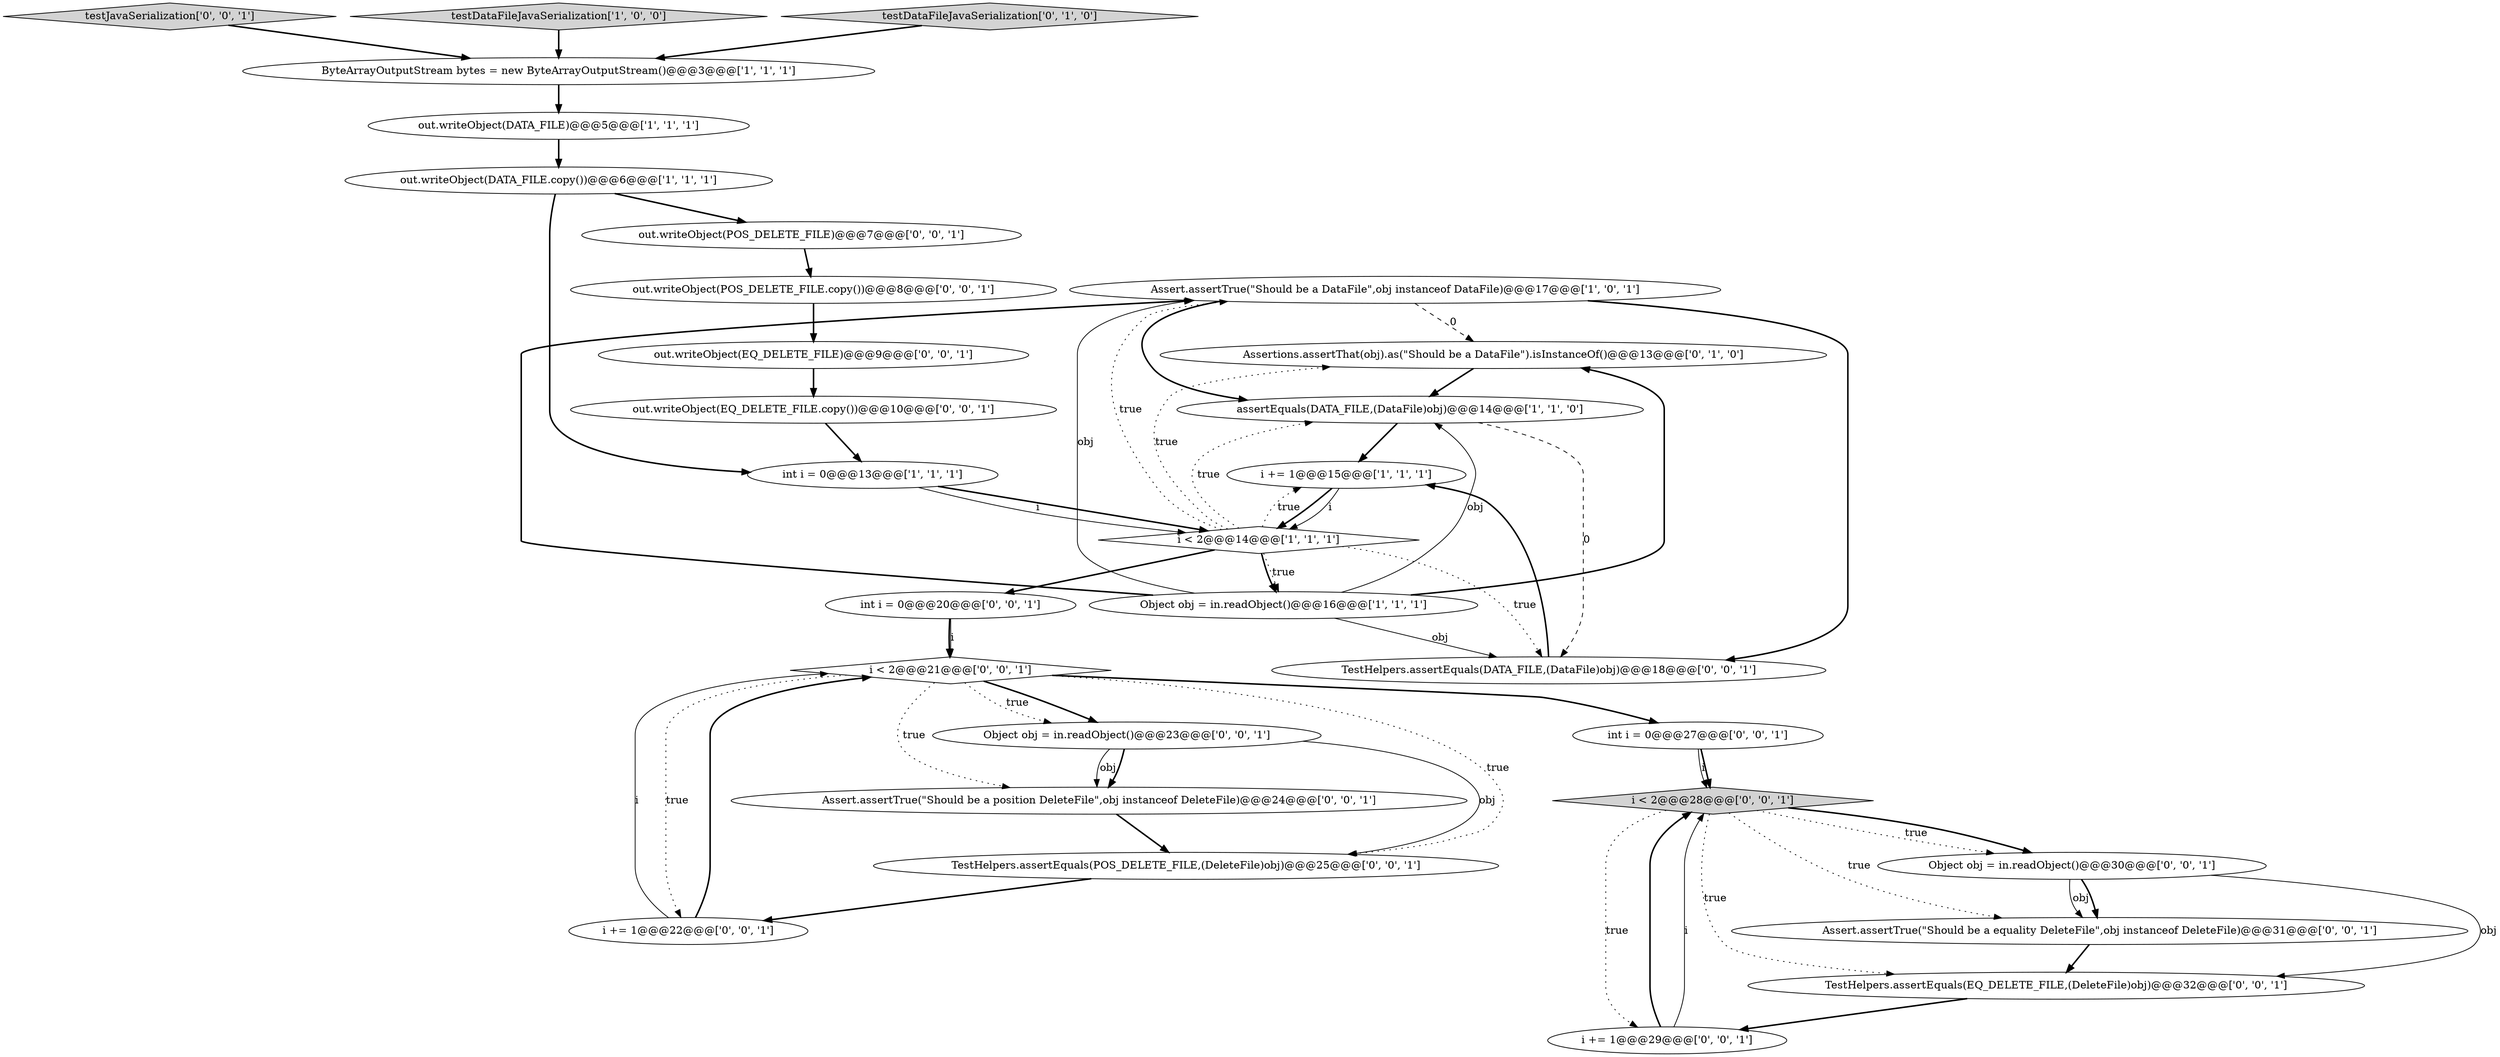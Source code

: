 digraph {
9 [style = filled, label = "Assert.assertTrue(\"Should be a DataFile\",obj instanceof DataFile)@@@17@@@['1', '0', '1']", fillcolor = white, shape = ellipse image = "AAA0AAABBB1BBB"];
20 [style = filled, label = "testJavaSerialization['0', '0', '1']", fillcolor = lightgray, shape = diamond image = "AAA0AAABBB3BBB"];
8 [style = filled, label = "i += 1@@@15@@@['1', '1', '1']", fillcolor = white, shape = ellipse image = "AAA0AAABBB1BBB"];
18 [style = filled, label = "Assert.assertTrue(\"Should be a equality DeleteFile\",obj instanceof DeleteFile)@@@31@@@['0', '0', '1']", fillcolor = white, shape = ellipse image = "AAA0AAABBB3BBB"];
17 [style = filled, label = "i += 1@@@22@@@['0', '0', '1']", fillcolor = white, shape = ellipse image = "AAA0AAABBB3BBB"];
25 [style = filled, label = "int i = 0@@@27@@@['0', '0', '1']", fillcolor = white, shape = ellipse image = "AAA0AAABBB3BBB"];
14 [style = filled, label = "out.writeObject(POS_DELETE_FILE)@@@7@@@['0', '0', '1']", fillcolor = white, shape = ellipse image = "AAA0AAABBB3BBB"];
23 [style = filled, label = "Object obj = in.readObject()@@@30@@@['0', '0', '1']", fillcolor = white, shape = ellipse image = "AAA0AAABBB3BBB"];
11 [style = filled, label = "Assertions.assertThat(obj).as(\"Should be a DataFile\").isInstanceOf()@@@13@@@['0', '1', '0']", fillcolor = white, shape = ellipse image = "AAA1AAABBB2BBB"];
19 [style = filled, label = "TestHelpers.assertEquals(DATA_FILE,(DataFile)obj)@@@18@@@['0', '0', '1']", fillcolor = white, shape = ellipse image = "AAA0AAABBB3BBB"];
0 [style = filled, label = "out.writeObject(DATA_FILE.copy())@@@6@@@['1', '1', '1']", fillcolor = white, shape = ellipse image = "AAA0AAABBB1BBB"];
24 [style = filled, label = "TestHelpers.assertEquals(EQ_DELETE_FILE,(DeleteFile)obj)@@@32@@@['0', '0', '1']", fillcolor = white, shape = ellipse image = "AAA0AAABBB3BBB"];
27 [style = filled, label = "Assert.assertTrue(\"Should be a position DeleteFile\",obj instanceof DeleteFile)@@@24@@@['0', '0', '1']", fillcolor = white, shape = ellipse image = "AAA0AAABBB3BBB"];
26 [style = filled, label = "int i = 0@@@20@@@['0', '0', '1']", fillcolor = white, shape = ellipse image = "AAA0AAABBB3BBB"];
12 [style = filled, label = "out.writeObject(EQ_DELETE_FILE)@@@9@@@['0', '0', '1']", fillcolor = white, shape = ellipse image = "AAA0AAABBB3BBB"];
6 [style = filled, label = "ByteArrayOutputStream bytes = new ByteArrayOutputStream()@@@3@@@['1', '1', '1']", fillcolor = white, shape = ellipse image = "AAA0AAABBB1BBB"];
28 [style = filled, label = "i += 1@@@29@@@['0', '0', '1']", fillcolor = white, shape = ellipse image = "AAA0AAABBB3BBB"];
2 [style = filled, label = "assertEquals(DATA_FILE,(DataFile)obj)@@@14@@@['1', '1', '0']", fillcolor = white, shape = ellipse image = "AAA0AAABBB1BBB"];
4 [style = filled, label = "int i = 0@@@13@@@['1', '1', '1']", fillcolor = white, shape = ellipse image = "AAA0AAABBB1BBB"];
22 [style = filled, label = "Object obj = in.readObject()@@@23@@@['0', '0', '1']", fillcolor = white, shape = ellipse image = "AAA0AAABBB3BBB"];
1 [style = filled, label = "out.writeObject(DATA_FILE)@@@5@@@['1', '1', '1']", fillcolor = white, shape = ellipse image = "AAA0AAABBB1BBB"];
15 [style = filled, label = "out.writeObject(EQ_DELETE_FILE.copy())@@@10@@@['0', '0', '1']", fillcolor = white, shape = ellipse image = "AAA0AAABBB3BBB"];
16 [style = filled, label = "i < 2@@@28@@@['0', '0', '1']", fillcolor = lightgray, shape = diamond image = "AAA0AAABBB3BBB"];
7 [style = filled, label = "Object obj = in.readObject()@@@16@@@['1', '1', '1']", fillcolor = white, shape = ellipse image = "AAA0AAABBB1BBB"];
29 [style = filled, label = "out.writeObject(POS_DELETE_FILE.copy())@@@8@@@['0', '0', '1']", fillcolor = white, shape = ellipse image = "AAA0AAABBB3BBB"];
3 [style = filled, label = "testDataFileJavaSerialization['1', '0', '0']", fillcolor = lightgray, shape = diamond image = "AAA0AAABBB1BBB"];
21 [style = filled, label = "i < 2@@@21@@@['0', '0', '1']", fillcolor = white, shape = diamond image = "AAA0AAABBB3BBB"];
5 [style = filled, label = "i < 2@@@14@@@['1', '1', '1']", fillcolor = white, shape = diamond image = "AAA0AAABBB1BBB"];
10 [style = filled, label = "testDataFileJavaSerialization['0', '1', '0']", fillcolor = lightgray, shape = diamond image = "AAA0AAABBB2BBB"];
13 [style = filled, label = "TestHelpers.assertEquals(POS_DELETE_FILE,(DeleteFile)obj)@@@25@@@['0', '0', '1']", fillcolor = white, shape = ellipse image = "AAA0AAABBB3BBB"];
5->8 [style = dotted, label="true"];
16->28 [style = dotted, label="true"];
9->19 [style = bold, label=""];
22->13 [style = solid, label="obj"];
5->19 [style = dotted, label="true"];
9->11 [style = dashed, label="0"];
26->21 [style = bold, label=""];
22->27 [style = solid, label="obj"];
28->16 [style = bold, label=""];
0->4 [style = bold, label=""];
5->11 [style = dotted, label="true"];
16->24 [style = dotted, label="true"];
8->5 [style = bold, label=""];
10->6 [style = bold, label=""];
21->22 [style = bold, label=""];
20->6 [style = bold, label=""];
17->21 [style = bold, label=""];
25->16 [style = solid, label="i"];
27->13 [style = bold, label=""];
18->24 [style = bold, label=""];
7->9 [style = bold, label=""];
13->17 [style = bold, label=""];
12->15 [style = bold, label=""];
8->5 [style = solid, label="i"];
5->9 [style = dotted, label="true"];
4->5 [style = bold, label=""];
15->4 [style = bold, label=""];
19->8 [style = bold, label=""];
22->27 [style = bold, label=""];
9->2 [style = bold, label=""];
21->22 [style = dotted, label="true"];
16->18 [style = dotted, label="true"];
21->17 [style = dotted, label="true"];
5->7 [style = dotted, label="true"];
7->11 [style = bold, label=""];
5->26 [style = bold, label=""];
7->9 [style = solid, label="obj"];
23->18 [style = solid, label="obj"];
11->2 [style = bold, label=""];
28->16 [style = solid, label="i"];
2->8 [style = bold, label=""];
3->6 [style = bold, label=""];
4->5 [style = solid, label="i"];
14->29 [style = bold, label=""];
21->25 [style = bold, label=""];
23->24 [style = solid, label="obj"];
2->19 [style = dashed, label="0"];
25->16 [style = bold, label=""];
17->21 [style = solid, label="i"];
16->23 [style = bold, label=""];
7->2 [style = solid, label="obj"];
7->19 [style = solid, label="obj"];
26->21 [style = solid, label="i"];
23->18 [style = bold, label=""];
21->27 [style = dotted, label="true"];
29->12 [style = bold, label=""];
24->28 [style = bold, label=""];
0->14 [style = bold, label=""];
6->1 [style = bold, label=""];
5->2 [style = dotted, label="true"];
5->7 [style = bold, label=""];
16->23 [style = dotted, label="true"];
21->13 [style = dotted, label="true"];
1->0 [style = bold, label=""];
}
